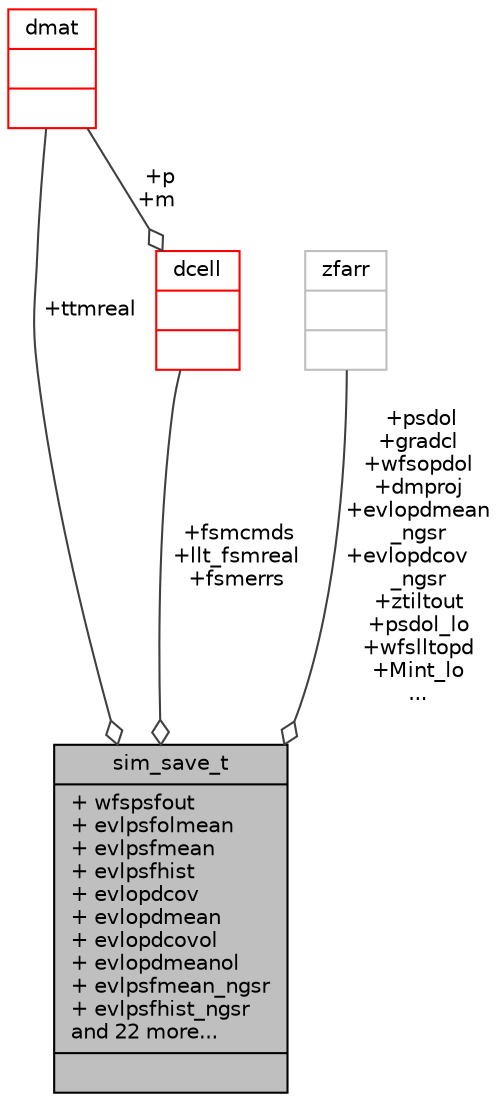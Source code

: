 digraph "sim_save_t"
{
 // INTERACTIVE_SVG=YES
  bgcolor="transparent";
  edge [fontname="Helvetica",fontsize="10",labelfontname="Helvetica",labelfontsize="10"];
  node [fontname="Helvetica",fontsize="10",shape=record];
  Node311 [label="{sim_save_t\n|+ wfspsfout\l+ evlpsfolmean\l+ evlpsfmean\l+ evlpsfhist\l+ evlopdcov\l+ evlopdmean\l+ evlopdcovol\l+ evlopdmeanol\l+ evlpsfmean_ngsr\l+ evlpsfhist_ngsr\land 22 more...\l|}",height=0.2,width=0.4,color="black", fillcolor="grey75", style="filled", fontcolor="black"];
  Node312 -> Node311 [color="grey25",fontsize="10",style="solid",label=" +fsmcmds\n+llt_fsmreal\n+fsmerrs" ,arrowhead="odiamond",fontname="Helvetica"];
  Node312 [label="{dcell\n||}",height=0.2,width=0.4,color="red",URL="$type_8h.html#structdcell"];
  Node320 -> Node312 [color="grey25",fontsize="10",style="solid",label=" +p\n+m" ,arrowhead="odiamond",fontname="Helvetica"];
  Node320 [label="{dmat\n||}",height=0.2,width=0.4,color="red",URL="$type_8h.html#structdmat"];
  Node320 -> Node311 [color="grey25",fontsize="10",style="solid",label=" +ttmreal" ,arrowhead="odiamond",fontname="Helvetica"];
  Node326 -> Node311 [color="grey25",fontsize="10",style="solid",label=" +psdol\n+gradcl\n+wfsopdol\n+dmproj\n+evlopdmean\l_ngsr\n+evlopdcov\l_ngsr\n+ztiltout\n+psdol_lo\n+wfslltopd\n+Mint_lo\n..." ,arrowhead="odiamond",fontname="Helvetica"];
  Node326 [label="{zfarr\n||}",height=0.2,width=0.4,color="grey75"];
}
